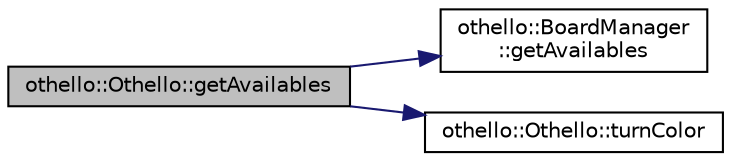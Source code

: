 digraph "othello::Othello::getAvailables"
{
  edge [fontname="Helvetica",fontsize="10",labelfontname="Helvetica",labelfontsize="10"];
  node [fontname="Helvetica",fontsize="10",shape=record];
  rankdir="LR";
  Node1 [label="othello::Othello::getAvailables",height=0.2,width=0.4,color="black", fillcolor="grey75", style="filled", fontcolor="black"];
  Node1 -> Node2 [color="midnightblue",fontsize="10",style="solid",fontname="Helvetica"];
  Node2 [label="othello::BoardManager\l::getAvailables",height=0.2,width=0.4,color="black", fillcolor="white", style="filled",URL="$df/d71/classothello_1_1_board_manager.html#af9586a3d9f0db440464d2750541d3204"];
  Node1 -> Node3 [color="midnightblue",fontsize="10",style="solid",fontname="Helvetica"];
  Node3 [label="othello::Othello::turnColor",height=0.2,width=0.4,color="black", fillcolor="white", style="filled",URL="$d3/d01/classothello_1_1_othello.html#a130d99d732afa8943f287a15cb9a2e80"];
}
